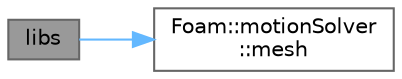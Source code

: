 digraph "libs"
{
 // LATEX_PDF_SIZE
  bgcolor="transparent";
  edge [fontname=Helvetica,fontsize=10,labelfontname=Helvetica,labelfontsize=10];
  node [fontname=Helvetica,fontsize=10,shape=box,height=0.2,width=0.4];
  rankdir="LR";
  Node1 [id="Node000001",label="libs",height=0.2,width=0.4,color="gray40", fillcolor="grey60", style="filled", fontcolor="black",tooltip=" "];
  Node1 -> Node2 [id="edge1_Node000001_Node000002",color="steelblue1",style="solid",tooltip=" "];
  Node2 [id="Node000002",label="Foam::motionSolver\l::mesh",height=0.2,width=0.4,color="grey40", fillcolor="white", style="filled",URL="$classFoam_1_1motionSolver.html#a38f2a0a75662930d6f6f40cc03a410ce",tooltip=" "];
}
